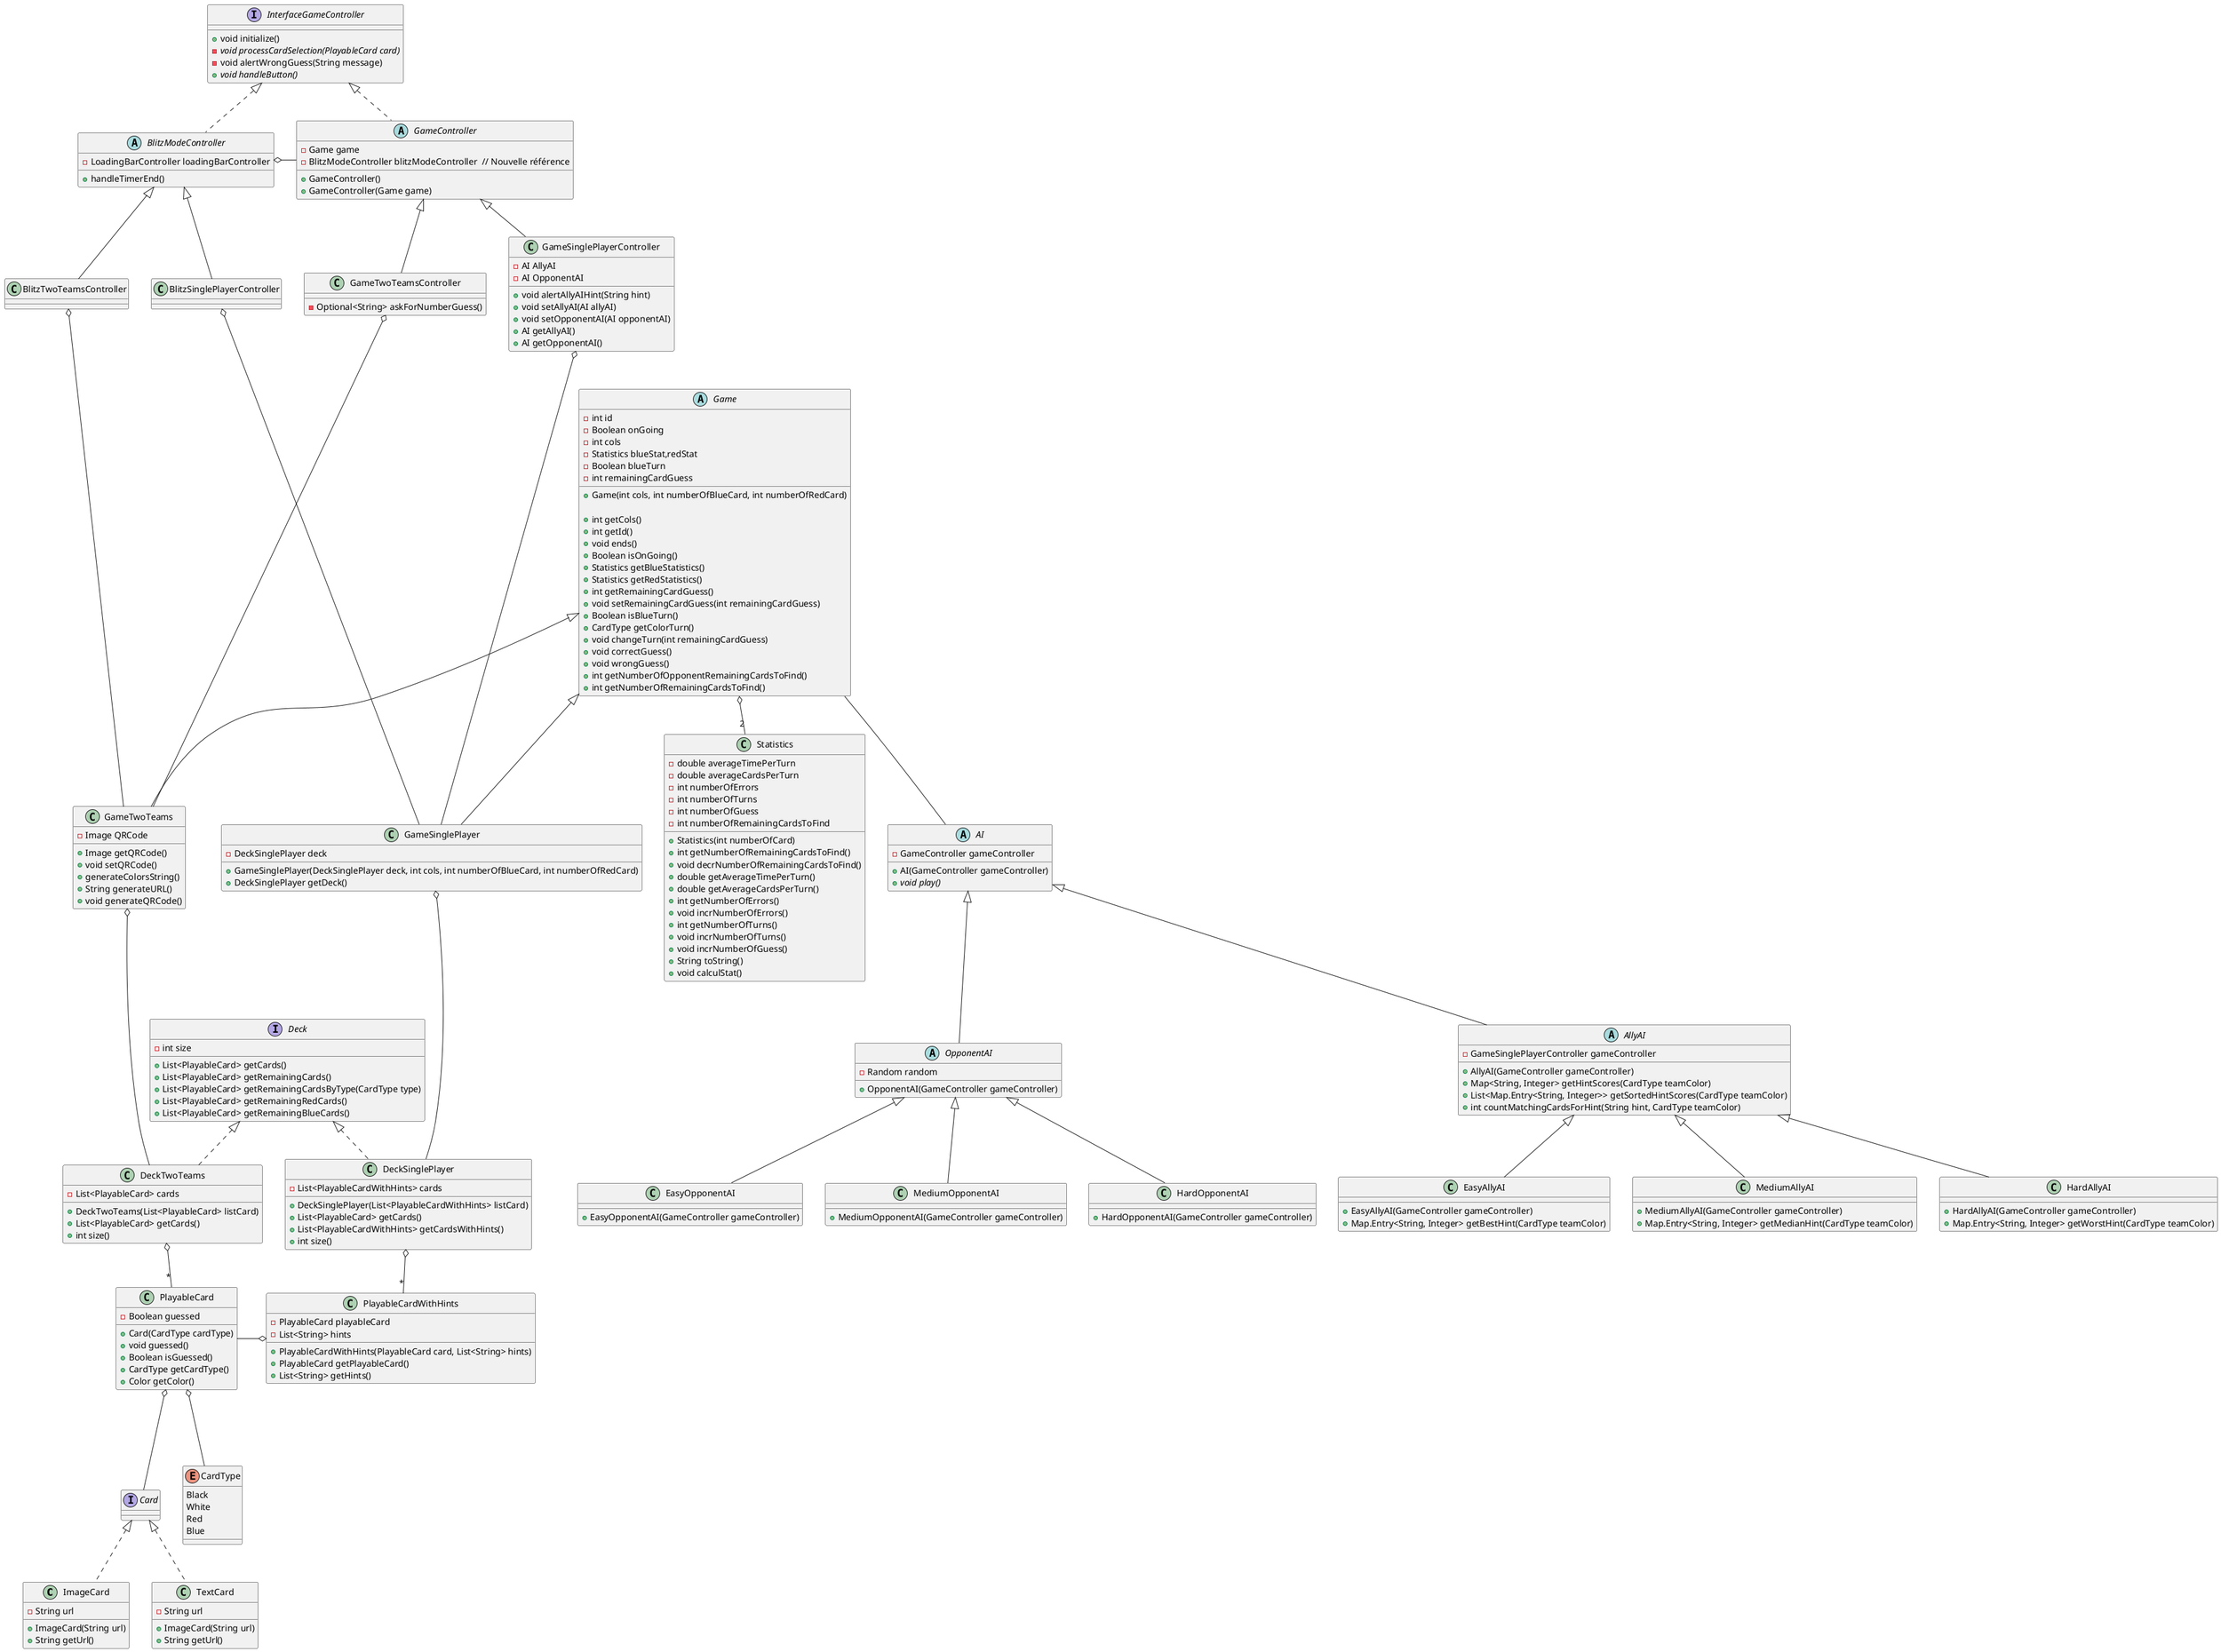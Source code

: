 @startuml classe

class ImageCard implements Card {
    - String url

    + ImageCard(String url)
    + String getUrl()
}

class TextCard implements Card {
    - String url

    + ImageCard(String url)
    + String getUrl()
}

class PlayableCard {
    - Boolean guessed

    + Card(CardType cardType)
    + void guessed()
    + Boolean isGuessed()
    + CardType getCardType()
    + Color getColor()
}

PlayableCard o--- CardType
PlayableCard o--- Card

enum CardType {
    Black
    White
    Red
    Blue
}

interface Deck {
    - int size

    + List<PlayableCard> getCards()
    + List<PlayableCard> getRemainingCards()
    + List<PlayableCard> getRemainingCardsByType(CardType type)
    + List<PlayableCard> getRemainingRedCards()
    + List<PlayableCard> getRemainingBlueCards()

}

class DeckTwoTeams implements Deck {
    - List<PlayableCard> cards

    + DeckTwoTeams(List<PlayableCard> listCard)
    + List<PlayableCard> getCards()
    + int size()
}

class DeckSinglePlayer implements Deck {
    - List<PlayableCardWithHints> cards

    + DeckSinglePlayer(List<PlayableCardWithHints> listCard)
    + List<PlayableCard> getCards()
    + List<PlayableCardWithHints> getCardsWithHints()
    + int size()
}

DeckTwoTeams o-- "*" PlayableCard

DeckSinglePlayer o-- "*" PlayableCardWithHints

PlayableCard -o PlayableCardWithHints

class PlayableCardWithHints {
    - PlayableCard playableCard
    - List<String> hints

    + PlayableCardWithHints(PlayableCard card, List<String> hints)
    + PlayableCard getPlayableCard()
    + List<String> getHints()
}

interface InterfaceGameController {
    + void initialize()
    - {abstract} void processCardSelection(PlayableCard card)
    - void alertWrongGuess(String message)
    + {abstract} void handleButton()
}

abstract class GameController implements InterfaceGameController {
    - Game game
    - BlitzModeController blitzModeController  // Nouvelle référence

    + GameController()
    + GameController(Game game)
}

class GameSinglePlayerController extends GameController {
    - AI AllyAI
    - AI OpponentAI


    + void alertAllyAIHint(String hint)
    + void setAllyAI(AI allyAI)
    + void setOpponentAI(AI opponentAI)
    + AI getAllyAI()
    + AI getOpponentAI()
}

class GameTwoTeamsController extends GameController {
    - Optional<String> askForNumberGuess()
}

abstract class BlitzModeController implements InterfaceGameController {
    - LoadingBarController loadingBarController

    + handleTimerEnd()
}


BlitzModeController o- GameController

class BlitzSinglePlayerController extends BlitzModeController {
    
}

BlitzSinglePlayerController o--- GameSinglePlayer

class BlitzTwoTeamsController extends BlitzModeController {

}

BlitzTwoTeamsController o--- GameTwoTeams
abstract class Game {
    - int id
    - Boolean onGoing
    - int cols
    - Statistics blueStat,redStat
    - Boolean blueTurn
    - int remainingCardGuess
    
    + Game(int cols, int numberOfBlueCard, int numberOfRedCard)

    + int getCols()
    + int getId()
    + void ends()
    + Boolean isOnGoing()
    + Statistics getBlueStatistics()
    + Statistics getRedStatistics()
    + int getRemainingCardGuess()
    + void setRemainingCardGuess(int remainingCardGuess)
    + Boolean isBlueTurn()
    + CardType getColorTurn()
    + void changeTurn(int remainingCardGuess)
    + void correctGuess()
    + void wrongGuess()
    + int getNumberOfOpponentRemainingCardsToFind()
    + int getNumberOfRemainingCardsToFind()

}

class GameTwoTeams extends Game {
    - Image QRCode

    + Image getQRCode()
    + void setQRCode()
    + generateColorsString()
    + String generateURL()
    + void generateQRCode()
}

class GameSinglePlayer extends Game {
    - DeckSinglePlayer deck

    + GameSinglePlayer(DeckSinglePlayer deck, int cols, int numberOfBlueCard, int numberOfRedCard)
    + DeckSinglePlayer getDeck()
}

GameTwoTeamsController o--- GameTwoTeams

GameSinglePlayerController o--- GameSinglePlayer

GameSinglePlayer o--- DeckSinglePlayer

GameTwoTeams o--- DeckTwoTeams

Game o-- "2" Statistics

class Statistics {
    - double averageTimePerTurn
    - double averageCardsPerTurn
    - int numberOfErrors
    - int numberOfTurns
    - int numberOfGuess
    - int numberOfRemainingCardsToFind

    + Statistics(int numberOfCard)
    + int getNumberOfRemainingCardsToFind()
    + void decrNumberOfRemainingCardsToFind()
    + double getAverageTimePerTurn()
    + double getAverageCardsPerTurn()
    + int getNumberOfErrors()
    + void incrNumberOfErrors()
    + int getNumberOfTurns()
    + void incrNumberOfTurns()
    + void incrNumberOfGuess()
    + String toString() 
    + void calculStat()

}

abstract class AI {
    - GameController gameController

    + AI(GameController gameController)
    + {abstract} void play()
}

abstract class AllyAI extends AI {
    - GameSinglePlayerController gameController

    + AllyAI(GameController gameController)
    + Map<String, Integer> getHintScores(CardType teamColor)
    + List<Map.Entry<String, Integer>> getSortedHintScores(CardType teamColor)
    + int countMatchingCardsForHint(String hint, CardType teamColor)
}

abstract class OpponentAI extends AI {
    - Random random
    + OpponentAI(GameController gameController)
}

class EasyAllyAI extends AllyAI {
    + EasyAllyAI(GameController gameController)
    + Map.Entry<String, Integer> getBestHint(CardType teamColor)
}

class MediumAllyAI extends AllyAI {
    + MediumAllyAI(GameController gameController)
    + Map.Entry<String, Integer> getMedianHint(CardType teamColor)
}


class HardAllyAI extends AllyAI {
    + HardAllyAI(GameController gameController)
    + Map.Entry<String, Integer> getWorstHint(CardType teamColor)
}

class EasyOpponentAI extends OpponentAI {
    + EasyOpponentAI(GameController gameController)
}

class MediumOpponentAI extends OpponentAI {
    + MediumOpponentAI(GameController gameController)
}

class HardOpponentAI extends OpponentAI {
    + HardOpponentAI(GameController gameController)
}

Game -- AI
@enduml

